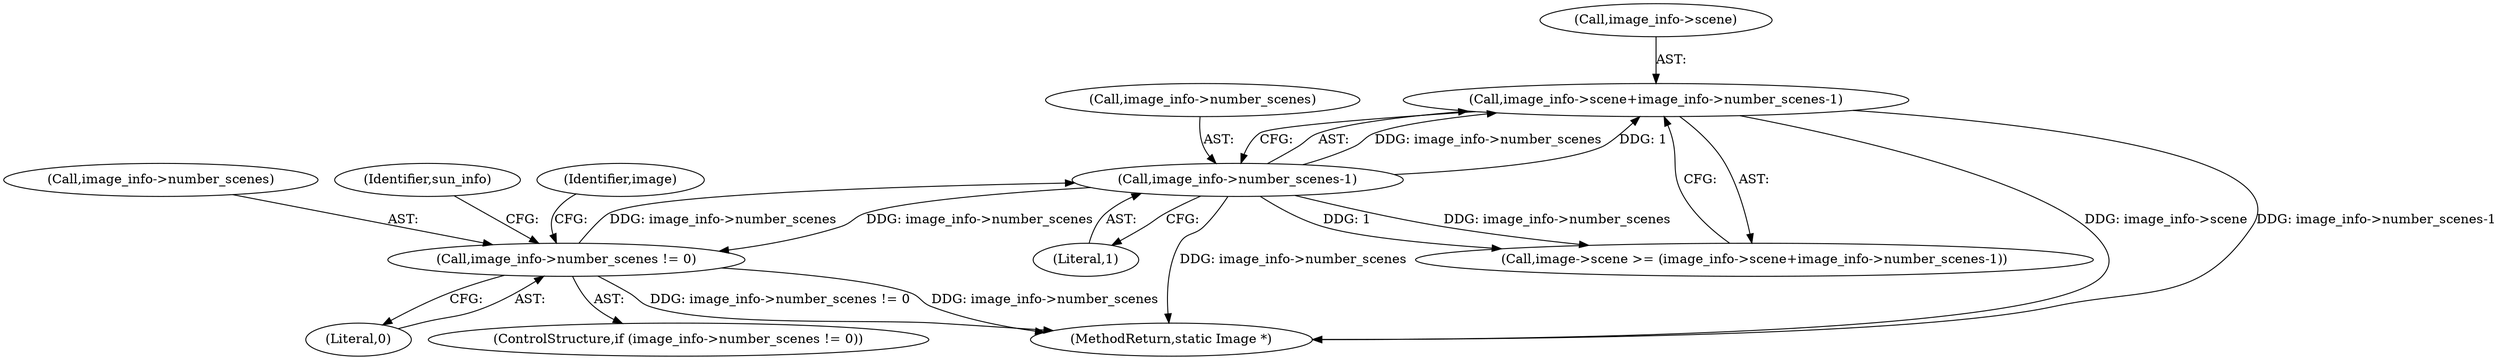 digraph "0_ImageMagick_8ea44b48a182dd46d018f4b4f09a5e2ee9638105@pointer" {
"1001637" [label="(Call,image_info->scene+image_info->number_scenes-1)"];
"1001641" [label="(Call,image_info->number_scenes-1)"];
"1001627" [label="(Call,image_info->number_scenes != 0)"];
"1001628" [label="(Call,image_info->number_scenes)"];
"1001627" [label="(Call,image_info->number_scenes != 0)"];
"1001638" [label="(Call,image_info->scene)"];
"1001637" [label="(Call,image_info->scene+image_info->number_scenes-1)"];
"1001631" [label="(Literal,0)"];
"1001633" [label="(Call,image->scene >= (image_info->scene+image_info->number_scenes-1))"];
"1001710" [label="(MethodReturn,static Image *)"];
"1001645" [label="(Literal,1)"];
"1001649" [label="(Identifier,sun_info)"];
"1001642" [label="(Call,image_info->number_scenes)"];
"1001635" [label="(Identifier,image)"];
"1001626" [label="(ControlStructure,if (image_info->number_scenes != 0))"];
"1001641" [label="(Call,image_info->number_scenes-1)"];
"1001637" -> "1001633"  [label="AST: "];
"1001637" -> "1001641"  [label="CFG: "];
"1001638" -> "1001637"  [label="AST: "];
"1001641" -> "1001637"  [label="AST: "];
"1001633" -> "1001637"  [label="CFG: "];
"1001637" -> "1001710"  [label="DDG: image_info->scene"];
"1001637" -> "1001710"  [label="DDG: image_info->number_scenes-1"];
"1001641" -> "1001637"  [label="DDG: image_info->number_scenes"];
"1001641" -> "1001637"  [label="DDG: 1"];
"1001641" -> "1001645"  [label="CFG: "];
"1001642" -> "1001641"  [label="AST: "];
"1001645" -> "1001641"  [label="AST: "];
"1001641" -> "1001710"  [label="DDG: image_info->number_scenes"];
"1001641" -> "1001627"  [label="DDG: image_info->number_scenes"];
"1001641" -> "1001633"  [label="DDG: image_info->number_scenes"];
"1001641" -> "1001633"  [label="DDG: 1"];
"1001627" -> "1001641"  [label="DDG: image_info->number_scenes"];
"1001627" -> "1001626"  [label="AST: "];
"1001627" -> "1001631"  [label="CFG: "];
"1001628" -> "1001627"  [label="AST: "];
"1001631" -> "1001627"  [label="AST: "];
"1001635" -> "1001627"  [label="CFG: "];
"1001649" -> "1001627"  [label="CFG: "];
"1001627" -> "1001710"  [label="DDG: image_info->number_scenes != 0"];
"1001627" -> "1001710"  [label="DDG: image_info->number_scenes"];
}

